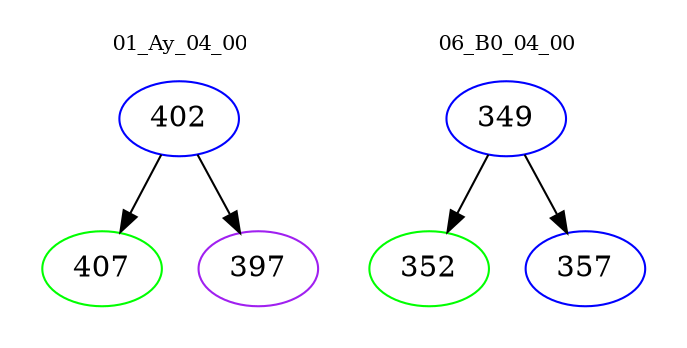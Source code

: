 digraph{
subgraph cluster_0 {
color = white
label = "01_Ay_04_00";
fontsize=10;
T0_402 [label="402", color="blue"]
T0_402 -> T0_407 [color="black"]
T0_407 [label="407", color="green"]
T0_402 -> T0_397 [color="black"]
T0_397 [label="397", color="purple"]
}
subgraph cluster_1 {
color = white
label = "06_B0_04_00";
fontsize=10;
T1_349 [label="349", color="blue"]
T1_349 -> T1_352 [color="black"]
T1_352 [label="352", color="green"]
T1_349 -> T1_357 [color="black"]
T1_357 [label="357", color="blue"]
}
}
